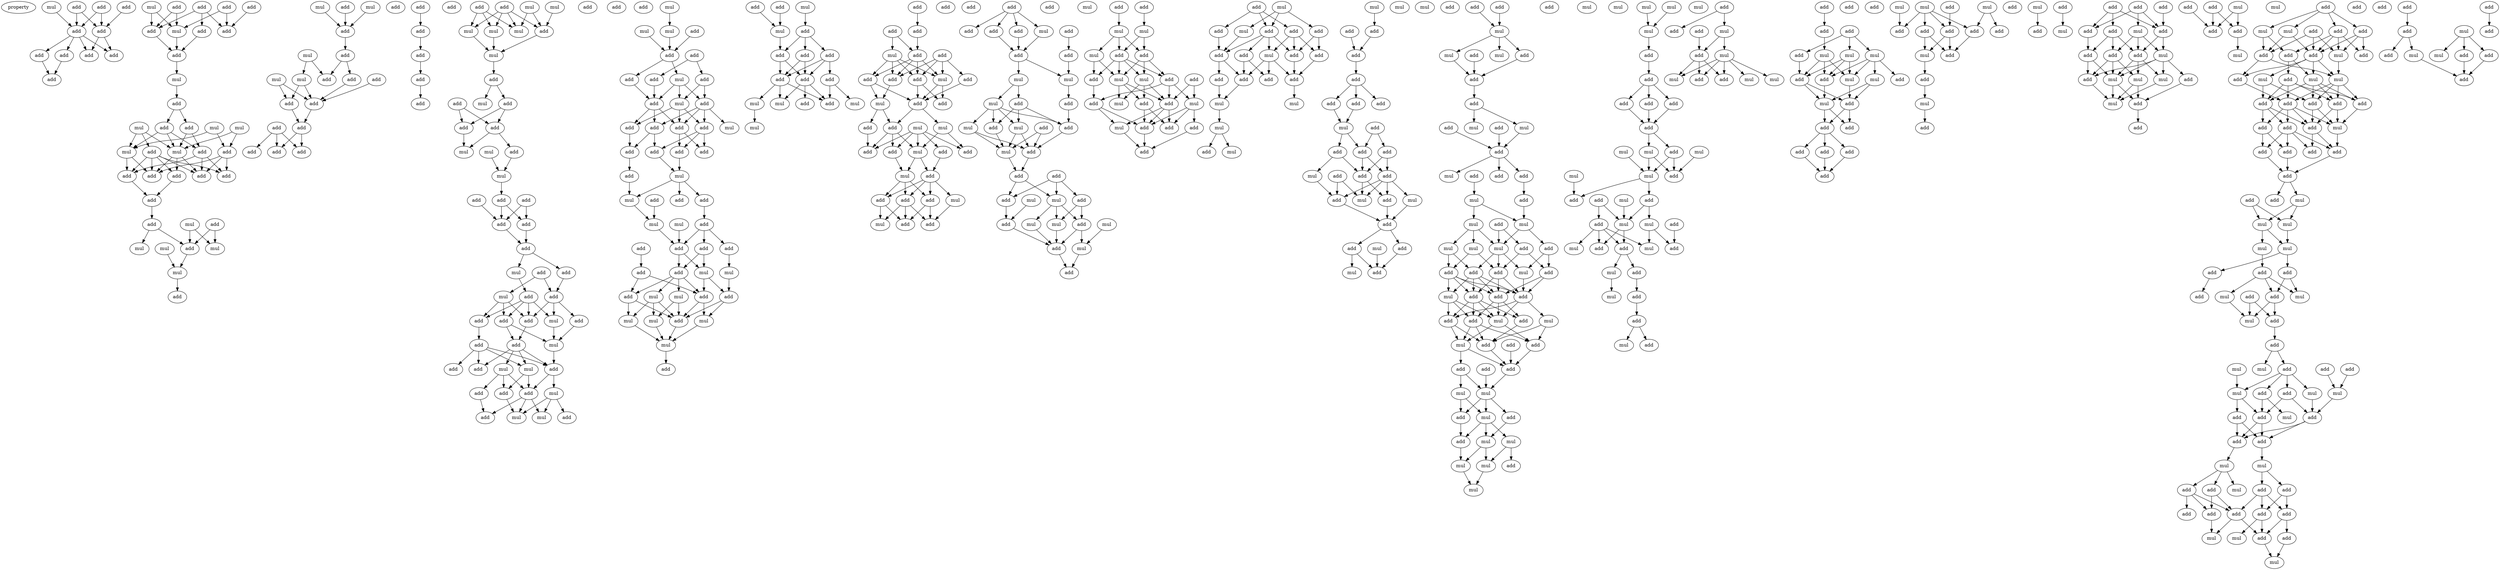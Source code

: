 digraph {
    node [fontcolor=black]
    property [mul=2,lf=1.9]
    0 [ label = add ];
    1 [ label = add ];
    2 [ label = add ];
    3 [ label = mul ];
    4 [ label = add ];
    5 [ label = add ];
    6 [ label = add ];
    7 [ label = add ];
    8 [ label = add ];
    9 [ label = add ];
    10 [ label = add ];
    11 [ label = add ];
    12 [ label = mul ];
    13 [ label = add ];
    14 [ label = add ];
    15 [ label = add ];
    16 [ label = add ];
    17 [ label = mul ];
    18 [ label = add ];
    19 [ label = add ];
    20 [ label = add ];
    21 [ label = mul ];
    22 [ label = add ];
    23 [ label = mul ];
    24 [ label = mul ];
    25 [ label = add ];
    26 [ label = mul ];
    27 [ label = add ];
    28 [ label = mul ];
    29 [ label = add ];
    30 [ label = mul ];
    31 [ label = add ];
    32 [ label = add ];
    33 [ label = add ];
    34 [ label = add ];
    35 [ label = add ];
    36 [ label = add ];
    37 [ label = add ];
    38 [ label = add ];
    39 [ label = mul ];
    40 [ label = add ];
    41 [ label = add ];
    42 [ label = mul ];
    43 [ label = mul ];
    44 [ label = add ];
    45 [ label = mul ];
    46 [ label = mul ];
    47 [ label = mul ];
    48 [ label = add ];
    49 [ label = add ];
    50 [ label = mul ];
    51 [ label = add ];
    52 [ label = mul ];
    53 [ label = add ];
    54 [ label = mul ];
    55 [ label = add ];
    56 [ label = add ];
    57 [ label = add ];
    58 [ label = mul ];
    59 [ label = add ];
    60 [ label = add ];
    61 [ label = add ];
    62 [ label = add ];
    63 [ label = add ];
    64 [ label = add ];
    65 [ label = add ];
    66 [ label = add ];
    67 [ label = add ];
    68 [ label = add ];
    69 [ label = add ];
    70 [ label = add ];
    71 [ label = add ];
    72 [ label = add ];
    73 [ label = mul ];
    74 [ label = mul ];
    75 [ label = add ];
    76 [ label = add ];
    77 [ label = mul ];
    78 [ label = add ];
    79 [ label = mul ];
    80 [ label = mul ];
    81 [ label = mul ];
    82 [ label = add ];
    83 [ label = add ];
    84 [ label = add ];
    85 [ label = add ];
    86 [ label = mul ];
    87 [ label = add ];
    88 [ label = add ];
    89 [ label = mul ];
    90 [ label = add ];
    91 [ label = mul ];
    92 [ label = add ];
    93 [ label = mul ];
    94 [ label = add ];
    95 [ label = add ];
    96 [ label = add ];
    97 [ label = add ];
    98 [ label = add ];
    99 [ label = add ];
    100 [ label = add ];
    101 [ label = add ];
    102 [ label = mul ];
    103 [ label = add ];
    104 [ label = mul ];
    105 [ label = add ];
    106 [ label = add ];
    107 [ label = add ];
    108 [ label = add ];
    109 [ label = add ];
    110 [ label = add ];
    111 [ label = mul ];
    112 [ label = mul ];
    113 [ label = add ];
    114 [ label = add ];
    115 [ label = add ];
    116 [ label = mul ];
    117 [ label = mul ];
    118 [ label = add ];
    119 [ label = add ];
    120 [ label = add ];
    121 [ label = mul ];
    122 [ label = add ];
    123 [ label = add ];
    124 [ label = mul ];
    125 [ label = mul ];
    126 [ label = mul ];
    127 [ label = add ];
    128 [ label = add ];
    129 [ label = mul ];
    130 [ label = mul ];
    131 [ label = add ];
    132 [ label = add ];
    133 [ label = add ];
    134 [ label = add ];
    135 [ label = mul ];
    136 [ label = add ];
    137 [ label = add ];
    138 [ label = add ];
    139 [ label = mul ];
    140 [ label = add ];
    141 [ label = add ];
    142 [ label = mul ];
    143 [ label = add ];
    144 [ label = add ];
    145 [ label = add ];
    146 [ label = add ];
    147 [ label = add ];
    148 [ label = add ];
    149 [ label = add ];
    150 [ label = add ];
    151 [ label = mul ];
    152 [ label = add ];
    153 [ label = add ];
    154 [ label = mul ];
    155 [ label = add ];
    156 [ label = mul ];
    157 [ label = mul ];
    158 [ label = add ];
    159 [ label = add ];
    160 [ label = add ];
    161 [ label = add ];
    162 [ label = add ];
    163 [ label = mul ];
    164 [ label = add ];
    165 [ label = add ];
    166 [ label = mul ];
    167 [ label = mul ];
    168 [ label = add ];
    169 [ label = add ];
    170 [ label = add ];
    171 [ label = mul ];
    172 [ label = mul ];
    173 [ label = add ];
    174 [ label = mul ];
    175 [ label = mul ];
    176 [ label = mul ];
    177 [ label = add ];
    178 [ label = add ];
    179 [ label = mul ];
    180 [ label = add ];
    181 [ label = mul ];
    182 [ label = add ];
    183 [ label = add ];
    184 [ label = add ];
    185 [ label = add ];
    186 [ label = add ];
    187 [ label = add ];
    188 [ label = add ];
    189 [ label = mul ];
    190 [ label = mul ];
    191 [ label = add ];
    192 [ label = add ];
    193 [ label = mul ];
    194 [ label = mul ];
    195 [ label = add ];
    196 [ label = add ];
    197 [ label = add ];
    198 [ label = add ];
    199 [ label = add ];
    200 [ label = mul ];
    201 [ label = add ];
    202 [ label = add ];
    203 [ label = add ];
    204 [ label = add ];
    205 [ label = add ];
    206 [ label = add ];
    207 [ label = mul ];
    208 [ label = add ];
    209 [ label = add ];
    210 [ label = mul ];
    211 [ label = add ];
    212 [ label = mul ];
    213 [ label = add ];
    214 [ label = mul ];
    215 [ label = mul ];
    216 [ label = add ];
    217 [ label = add ];
    218 [ label = add ];
    219 [ label = add ];
    220 [ label = mul ];
    221 [ label = add ];
    222 [ label = add ];
    223 [ label = add ];
    224 [ label = add ];
    225 [ label = mul ];
    226 [ label = add ];
    227 [ label = mul ];
    228 [ label = add ];
    229 [ label = add ];
    230 [ label = add ];
    231 [ label = add ];
    232 [ label = add ];
    233 [ label = add ];
    234 [ label = mul ];
    235 [ label = add ];
    236 [ label = add ];
    237 [ label = add ];
    238 [ label = mul ];
    239 [ label = mul ];
    240 [ label = add ];
    241 [ label = mul ];
    242 [ label = add ];
    243 [ label = add ];
    244 [ label = mul ];
    245 [ label = add ];
    246 [ label = mul ];
    247 [ label = add ];
    248 [ label = mul ];
    249 [ label = add ];
    250 [ label = add ];
    251 [ label = add ];
    252 [ label = add ];
    253 [ label = mul ];
    254 [ label = add ];
    255 [ label = mul ];
    256 [ label = add ];
    257 [ label = mul ];
    258 [ label = mul ];
    259 [ label = add ];
    260 [ label = mul ];
    261 [ label = add ];
    262 [ label = mul ];
    263 [ label = mul ];
    264 [ label = add ];
    265 [ label = add ];
    266 [ label = add ];
    267 [ label = mul ];
    268 [ label = mul ];
    269 [ label = add ];
    270 [ label = mul ];
    271 [ label = add ];
    272 [ label = mul ];
    273 [ label = add ];
    274 [ label = add ];
    275 [ label = add ];
    276 [ label = mul ];
    277 [ label = mul ];
    278 [ label = add ];
    279 [ label = add ];
    280 [ label = add ];
    281 [ label = mul ];
    282 [ label = add ];
    283 [ label = add ];
    284 [ label = mul ];
    285 [ label = add ];
    286 [ label = add ];
    287 [ label = mul ];
    288 [ label = add ];
    289 [ label = add ];
    290 [ label = add ];
    291 [ label = add ];
    292 [ label = mul ];
    293 [ label = add ];
    294 [ label = add ];
    295 [ label = mul ];
    296 [ label = add ];
    297 [ label = add ];
    298 [ label = add ];
    299 [ label = add ];
    300 [ label = add ];
    301 [ label = add ];
    302 [ label = add ];
    303 [ label = mul ];
    304 [ label = mul ];
    305 [ label = mul ];
    306 [ label = mul ];
    307 [ label = add ];
    308 [ label = mul ];
    309 [ label = add ];
    310 [ label = add ];
    311 [ label = add ];
    312 [ label = mul ];
    313 [ label = add ];
    314 [ label = add ];
    315 [ label = add ];
    316 [ label = mul ];
    317 [ label = add ];
    318 [ label = mul ];
    319 [ label = add ];
    320 [ label = add ];
    321 [ label = add ];
    322 [ label = add ];
    323 [ label = mul ];
    324 [ label = add ];
    325 [ label = add ];
    326 [ label = add ];
    327 [ label = mul ];
    328 [ label = add ];
    329 [ label = mul ];
    330 [ label = add ];
    331 [ label = add ];
    332 [ label = mul ];
    333 [ label = add ];
    334 [ label = add ];
    335 [ label = mul ];
    336 [ label = add ];
    337 [ label = add ];
    338 [ label = add ];
    339 [ label = add ];
    340 [ label = add ];
    341 [ label = mul ];
    342 [ label = mul ];
    343 [ label = add ];
    344 [ label = add ];
    345 [ label = mul ];
    346 [ label = add ];
    347 [ label = add ];
    348 [ label = mul ];
    349 [ label = add ];
    350 [ label = add ];
    351 [ label = mul ];
    352 [ label = add ];
    353 [ label = add ];
    354 [ label = add ];
    355 [ label = mul ];
    356 [ label = add ];
    357 [ label = add ];
    358 [ label = mul ];
    359 [ label = mul ];
    360 [ label = mul ];
    361 [ label = add ];
    362 [ label = mul ];
    363 [ label = add ];
    364 [ label = add ];
    365 [ label = mul ];
    366 [ label = mul ];
    367 [ label = add ];
    368 [ label = add ];
    369 [ label = mul ];
    370 [ label = add ];
    371 [ label = add ];
    372 [ label = mul ];
    373 [ label = add ];
    374 [ label = add ];
    375 [ label = add ];
    376 [ label = add ];
    377 [ label = mul ];
    378 [ label = add ];
    379 [ label = add ];
    380 [ label = mul ];
    381 [ label = add ];
    382 [ label = mul ];
    383 [ label = add ];
    384 [ label = add ];
    385 [ label = add ];
    386 [ label = add ];
    387 [ label = mul ];
    388 [ label = add ];
    389 [ label = mul ];
    390 [ label = mul ];
    391 [ label = mul ];
    392 [ label = add ];
    393 [ label = add ];
    394 [ label = mul ];
    395 [ label = add ];
    396 [ label = mul ];
    397 [ label = mul ];
    398 [ label = add ];
    399 [ label = mul ];
    400 [ label = mul ];
    401 [ label = mul ];
    402 [ label = mul ];
    403 [ label = mul ];
    404 [ label = mul ];
    405 [ label = mul ];
    406 [ label = add ];
    407 [ label = add ];
    408 [ label = add ];
    409 [ label = add ];
    410 [ label = add ];
    411 [ label = add ];
    412 [ label = mul ];
    413 [ label = mul ];
    414 [ label = mul ];
    415 [ label = add ];
    416 [ label = mul ];
    417 [ label = mul ];
    418 [ label = add ];
    419 [ label = add ];
    420 [ label = mul ];
    421 [ label = add ];
    422 [ label = add ];
    423 [ label = add ];
    424 [ label = add ];
    425 [ label = mul ];
    426 [ label = mul ];
    427 [ label = mul ];
    428 [ label = add ];
    429 [ label = add ];
    430 [ label = mul ];
    431 [ label = add ];
    432 [ label = mul ];
    433 [ label = add ];
    434 [ label = add ];
    435 [ label = mul ];
    436 [ label = add ];
    437 [ label = mul ];
    438 [ label = add ];
    439 [ label = add ];
    440 [ label = mul ];
    441 [ label = add ];
    442 [ label = add ];
    443 [ label = mul ];
    444 [ label = add ];
    445 [ label = mul ];
    446 [ label = add ];
    447 [ label = mul ];
    448 [ label = add ];
    449 [ label = mul ];
    450 [ label = add ];
    451 [ label = add ];
    452 [ label = add ];
    453 [ label = mul ];
    454 [ label = mul ];
    455 [ label = mul ];
    456 [ label = add ];
    457 [ label = add ];
    458 [ label = mul ];
    459 [ label = add ];
    460 [ label = mul ];
    461 [ label = add ];
    462 [ label = add ];
    463 [ label = mul ];
    464 [ label = add ];
    465 [ label = add ];
    466 [ label = add ];
    467 [ label = add ];
    468 [ label = add ];
    469 [ label = add ];
    470 [ label = add ];
    471 [ label = add ];
    472 [ label = mul ];
    473 [ label = add ];
    474 [ label = mul ];
    475 [ label = mul ];
    476 [ label = add ];
    477 [ label = add ];
    478 [ label = add ];
    479 [ label = add ];
    480 [ label = add ];
    481 [ label = mul ];
    482 [ label = add ];
    483 [ label = add ];
    484 [ label = add ];
    485 [ label = mul ];
    486 [ label = add ];
    487 [ label = mul ];
    488 [ label = add ];
    489 [ label = mul ];
    490 [ label = add ];
    491 [ label = add ];
    492 [ label = add ];
    493 [ label = add ];
    494 [ label = mul ];
    495 [ label = add ];
    496 [ label = add ];
    497 [ label = add ];
    498 [ label = add ];
    499 [ label = add ];
    500 [ label = mul ];
    501 [ label = add ];
    502 [ label = add ];
    503 [ label = mul ];
    504 [ label = add ];
    505 [ label = mul ];
    506 [ label = mul ];
    507 [ label = mul ];
    508 [ label = add ];
    509 [ label = mul ];
    510 [ label = add ];
    511 [ label = add ];
    512 [ label = add ];
    513 [ label = add ];
    514 [ label = mul ];
    515 [ label = add ];
    516 [ label = mul ];
    517 [ label = add ];
    518 [ label = add ];
    519 [ label = add ];
    520 [ label = add ];
    521 [ label = mul ];
    522 [ label = mul ];
    523 [ label = mul ];
    524 [ label = add ];
    525 [ label = add ];
    526 [ label = add ];
    527 [ label = add ];
    528 [ label = mul ];
    529 [ label = add ];
    530 [ label = mul ];
    531 [ label = add ];
    532 [ label = mul ];
    533 [ label = add ];
    534 [ label = add ];
    535 [ label = add ];
    536 [ label = add ];
    537 [ label = add ];
    538 [ label = add ];
    539 [ label = add ];
    540 [ label = mul ];
    541 [ label = add ];
    542 [ label = add ];
    543 [ label = add ];
    544 [ label = add ];
    545 [ label = add ];
    546 [ label = add ];
    547 [ label = add ];
    548 [ label = add ];
    549 [ label = mul ];
    550 [ label = add ];
    551 [ label = mul ];
    552 [ label = mul ];
    553 [ label = mul ];
    554 [ label = mul ];
    555 [ label = add ];
    556 [ label = add ];
    557 [ label = add ];
    558 [ label = add ];
    559 [ label = mul ];
    560 [ label = add ];
    561 [ label = add ];
    562 [ label = mul ];
    563 [ label = mul ];
    564 [ label = add ];
    565 [ label = add ];
    566 [ label = add ];
    567 [ label = add ];
    568 [ label = add ];
    569 [ label = mul ];
    570 [ label = add ];
    571 [ label = mul ];
    572 [ label = mul ];
    573 [ label = add ];
    574 [ label = mul ];
    575 [ label = mul ];
    576 [ label = add ];
    577 [ label = mul ];
    578 [ label = add ];
    579 [ label = add ];
    580 [ label = add ];
    581 [ label = add ];
    582 [ label = add ];
    583 [ label = mul ];
    584 [ label = mul ];
    585 [ label = add ];
    586 [ label = add ];
    587 [ label = add ];
    588 [ label = add ];
    589 [ label = mul ];
    590 [ label = add ];
    591 [ label = add ];
    592 [ label = add ];
    593 [ label = add ];
    594 [ label = add ];
    595 [ label = mul ];
    596 [ label = mul ];
    597 [ label = add ];
    598 [ label = add ];
    599 [ label = mul ];
    600 [ label = add ];
    601 [ label = mul ];
    602 [ label = add ];
    603 [ label = mul ];
    604 [ label = add ];
    605 [ label = add ];
    606 [ label = add ];
    607 [ label = mul ];
    608 [ label = add ];
    609 [ label = add ];
    610 [ label = add ];
    0 -> 4 [ name = 0 ];
    0 -> 5 [ name = 1 ];
    1 -> 4 [ name = 2 ];
    1 -> 5 [ name = 3 ];
    2 -> 5 [ name = 4 ];
    3 -> 4 [ name = 5 ];
    4 -> 6 [ name = 6 ];
    4 -> 7 [ name = 7 ];
    4 -> 8 [ name = 8 ];
    4 -> 9 [ name = 9 ];
    5 -> 7 [ name = 10 ];
    5 -> 8 [ name = 11 ];
    6 -> 10 [ name = 12 ];
    9 -> 10 [ name = 13 ];
    11 -> 17 [ name = 14 ];
    11 -> 18 [ name = 15 ];
    12 -> 17 [ name = 16 ];
    12 -> 18 [ name = 17 ];
    13 -> 17 [ name = 18 ];
    13 -> 19 [ name = 19 ];
    14 -> 19 [ name = 20 ];
    15 -> 16 [ name = 21 ];
    15 -> 18 [ name = 22 ];
    15 -> 19 [ name = 23 ];
    16 -> 20 [ name = 24 ];
    17 -> 20 [ name = 25 ];
    18 -> 20 [ name = 26 ];
    20 -> 21 [ name = 27 ];
    21 -> 22 [ name = 28 ];
    22 -> 25 [ name = 29 ];
    22 -> 27 [ name = 30 ];
    23 -> 29 [ name = 31 ];
    23 -> 30 [ name = 32 ];
    24 -> 28 [ name = 33 ];
    24 -> 30 [ name = 34 ];
    24 -> 31 [ name = 35 ];
    25 -> 30 [ name = 36 ];
    25 -> 32 [ name = 37 ];
    26 -> 28 [ name = 38 ];
    26 -> 29 [ name = 39 ];
    27 -> 28 [ name = 40 ];
    27 -> 30 [ name = 41 ];
    27 -> 32 [ name = 42 ];
    28 -> 34 [ name = 43 ];
    28 -> 36 [ name = 44 ];
    29 -> 33 [ name = 45 ];
    29 -> 34 [ name = 46 ];
    29 -> 37 [ name = 47 ];
    30 -> 34 [ name = 48 ];
    30 -> 35 [ name = 49 ];
    30 -> 37 [ name = 50 ];
    31 -> 33 [ name = 51 ];
    31 -> 34 [ name = 52 ];
    31 -> 35 [ name = 53 ];
    31 -> 36 [ name = 54 ];
    31 -> 37 [ name = 55 ];
    32 -> 33 [ name = 56 ];
    32 -> 36 [ name = 57 ];
    32 -> 37 [ name = 58 ];
    35 -> 38 [ name = 59 ];
    36 -> 38 [ name = 60 ];
    38 -> 40 [ name = 61 ];
    39 -> 44 [ name = 62 ];
    39 -> 45 [ name = 63 ];
    40 -> 43 [ name = 64 ];
    40 -> 44 [ name = 65 ];
    41 -> 44 [ name = 66 ];
    41 -> 45 [ name = 67 ];
    42 -> 46 [ name = 68 ];
    44 -> 46 [ name = 69 ];
    46 -> 49 [ name = 70 ];
    47 -> 51 [ name = 71 ];
    48 -> 51 [ name = 72 ];
    50 -> 51 [ name = 73 ];
    51 -> 53 [ name = 74 ];
    52 -> 54 [ name = 75 ];
    52 -> 56 [ name = 76 ];
    53 -> 55 [ name = 77 ];
    53 -> 56 [ name = 78 ];
    54 -> 59 [ name = 79 ];
    54 -> 60 [ name = 80 ];
    55 -> 60 [ name = 81 ];
    57 -> 60 [ name = 82 ];
    58 -> 59 [ name = 83 ];
    58 -> 60 [ name = 84 ];
    59 -> 62 [ name = 85 ];
    60 -> 62 [ name = 86 ];
    61 -> 64 [ name = 87 ];
    61 -> 65 [ name = 88 ];
    61 -> 66 [ name = 89 ];
    62 -> 65 [ name = 90 ];
    62 -> 66 [ name = 91 ];
    67 -> 68 [ name = 92 ];
    68 -> 69 [ name = 93 ];
    69 -> 71 [ name = 94 ];
    71 -> 72 [ name = 95 ];
    73 -> 78 [ name = 96 ];
    74 -> 77 [ name = 97 ];
    74 -> 78 [ name = 98 ];
    75 -> 77 [ name = 99 ];
    75 -> 78 [ name = 100 ];
    75 -> 79 [ name = 101 ];
    75 -> 80 [ name = 102 ];
    76 -> 77 [ name = 103 ];
    76 -> 79 [ name = 104 ];
    76 -> 80 [ name = 105 ];
    78 -> 81 [ name = 106 ];
    79 -> 81 [ name = 107 ];
    80 -> 81 [ name = 108 ];
    81 -> 82 [ name = 109 ];
    82 -> 84 [ name = 110 ];
    82 -> 86 [ name = 111 ];
    83 -> 87 [ name = 112 ];
    83 -> 88 [ name = 113 ];
    84 -> 87 [ name = 114 ];
    84 -> 88 [ name = 115 ];
    87 -> 89 [ name = 116 ];
    87 -> 90 [ name = 117 ];
    88 -> 89 [ name = 118 ];
    90 -> 93 [ name = 119 ];
    91 -> 93 [ name = 120 ];
    93 -> 95 [ name = 121 ];
    94 -> 98 [ name = 122 ];
    95 -> 98 [ name = 123 ];
    95 -> 99 [ name = 124 ];
    96 -> 98 [ name = 125 ];
    96 -> 99 [ name = 126 ];
    98 -> 100 [ name = 127 ];
    99 -> 100 [ name = 128 ];
    100 -> 101 [ name = 129 ];
    100 -> 102 [ name = 130 ];
    101 -> 105 [ name = 131 ];
    102 -> 106 [ name = 132 ];
    103 -> 104 [ name = 133 ];
    103 -> 105 [ name = 134 ];
    104 -> 107 [ name = 135 ];
    104 -> 108 [ name = 136 ];
    104 -> 109 [ name = 137 ];
    105 -> 109 [ name = 138 ];
    105 -> 110 [ name = 139 ];
    105 -> 111 [ name = 140 ];
    106 -> 107 [ name = 141 ];
    106 -> 108 [ name = 142 ];
    106 -> 109 [ name = 143 ];
    106 -> 111 [ name = 144 ];
    107 -> 114 [ name = 145 ];
    108 -> 112 [ name = 146 ];
    108 -> 113 [ name = 147 ];
    109 -> 113 [ name = 148 ];
    110 -> 112 [ name = 149 ];
    111 -> 112 [ name = 150 ];
    112 -> 119 [ name = 151 ];
    113 -> 116 [ name = 152 ];
    113 -> 117 [ name = 153 ];
    113 -> 118 [ name = 154 ];
    113 -> 119 [ name = 155 ];
    114 -> 115 [ name = 156 ];
    114 -> 116 [ name = 157 ];
    114 -> 118 [ name = 158 ];
    114 -> 119 [ name = 159 ];
    116 -> 122 [ name = 160 ];
    116 -> 123 [ name = 161 ];
    117 -> 120 [ name = 162 ];
    117 -> 122 [ name = 163 ];
    117 -> 123 [ name = 164 ];
    119 -> 121 [ name = 165 ];
    119 -> 123 [ name = 166 ];
    120 -> 128 [ name = 167 ];
    121 -> 125 [ name = 168 ];
    121 -> 126 [ name = 169 ];
    121 -> 127 [ name = 170 ];
    122 -> 126 [ name = 171 ];
    123 -> 125 [ name = 172 ];
    123 -> 126 [ name = 173 ];
    123 -> 128 [ name = 174 ];
    124 -> 130 [ name = 175 ];
    129 -> 132 [ name = 176 ];
    130 -> 132 [ name = 177 ];
    131 -> 132 [ name = 178 ];
    132 -> 135 [ name = 179 ];
    132 -> 136 [ name = 180 ];
    133 -> 134 [ name = 181 ];
    133 -> 137 [ name = 182 ];
    134 -> 138 [ name = 183 ];
    135 -> 138 [ name = 184 ];
    135 -> 139 [ name = 185 ];
    135 -> 140 [ name = 186 ];
    136 -> 138 [ name = 187 ];
    137 -> 139 [ name = 188 ];
    137 -> 140 [ name = 189 ];
    138 -> 141 [ name = 190 ];
    138 -> 144 [ name = 191 ];
    138 -> 145 [ name = 192 ];
    139 -> 141 [ name = 193 ];
    139 -> 143 [ name = 194 ];
    139 -> 144 [ name = 195 ];
    140 -> 141 [ name = 196 ];
    140 -> 142 [ name = 197 ];
    140 -> 143 [ name = 198 ];
    140 -> 145 [ name = 199 ];
    141 -> 146 [ name = 200 ];
    141 -> 148 [ name = 201 ];
    143 -> 146 [ name = 202 ];
    143 -> 147 [ name = 203 ];
    143 -> 148 [ name = 204 ];
    144 -> 149 [ name = 205 ];
    145 -> 147 [ name = 206 ];
    145 -> 149 [ name = 207 ];
    147 -> 151 [ name = 208 ];
    148 -> 151 [ name = 209 ];
    149 -> 150 [ name = 210 ];
    150 -> 154 [ name = 211 ];
    151 -> 153 [ name = 212 ];
    151 -> 154 [ name = 213 ];
    151 -> 155 [ name = 214 ];
    152 -> 156 [ name = 215 ];
    154 -> 156 [ name = 216 ];
    155 -> 158 [ name = 217 ];
    156 -> 161 [ name = 218 ];
    157 -> 161 [ name = 219 ];
    158 -> 160 [ name = 220 ];
    158 -> 161 [ name = 221 ];
    158 -> 162 [ name = 222 ];
    159 -> 164 [ name = 223 ];
    160 -> 166 [ name = 224 ];
    161 -> 163 [ name = 225 ];
    161 -> 165 [ name = 226 ];
    162 -> 163 [ name = 227 ];
    162 -> 165 [ name = 228 ];
    163 -> 168 [ name = 229 ];
    163 -> 170 [ name = 230 ];
    164 -> 169 [ name = 231 ];
    164 -> 170 [ name = 232 ];
    165 -> 167 [ name = 233 ];
    165 -> 169 [ name = 234 ];
    165 -> 170 [ name = 235 ];
    165 -> 171 [ name = 236 ];
    166 -> 168 [ name = 237 ];
    167 -> 172 [ name = 238 ];
    167 -> 173 [ name = 239 ];
    168 -> 173 [ name = 240 ];
    168 -> 175 [ name = 241 ];
    169 -> 173 [ name = 242 ];
    169 -> 174 [ name = 243 ];
    170 -> 173 [ name = 244 ];
    170 -> 175 [ name = 245 ];
    171 -> 172 [ name = 246 ];
    171 -> 173 [ name = 247 ];
    171 -> 174 [ name = 248 ];
    172 -> 176 [ name = 249 ];
    173 -> 176 [ name = 250 ];
    174 -> 176 [ name = 251 ];
    175 -> 176 [ name = 252 ];
    176 -> 177 [ name = 253 ];
    178 -> 181 [ name = 254 ];
    179 -> 182 [ name = 255 ];
    180 -> 181 [ name = 256 ];
    181 -> 183 [ name = 257 ];
    182 -> 183 [ name = 258 ];
    182 -> 184 [ name = 259 ];
    182 -> 185 [ name = 260 ];
    183 -> 186 [ name = 261 ];
    183 -> 187 [ name = 262 ];
    184 -> 186 [ name = 263 ];
    184 -> 187 [ name = 264 ];
    184 -> 188 [ name = 265 ];
    185 -> 186 [ name = 266 ];
    185 -> 187 [ name = 267 ];
    186 -> 190 [ name = 268 ];
    186 -> 191 [ name = 269 ];
    186 -> 193 [ name = 270 ];
    187 -> 191 [ name = 271 ];
    187 -> 192 [ name = 272 ];
    187 -> 193 [ name = 273 ];
    188 -> 189 [ name = 274 ];
    188 -> 191 [ name = 275 ];
    190 -> 194 [ name = 276 ];
    195 -> 199 [ name = 277 ];
    196 -> 200 [ name = 278 ];
    196 -> 202 [ name = 279 ];
    199 -> 202 [ name = 280 ];
    200 -> 204 [ name = 281 ];
    200 -> 205 [ name = 282 ];
    200 -> 206 [ name = 283 ];
    200 -> 207 [ name = 284 ];
    201 -> 203 [ name = 285 ];
    201 -> 205 [ name = 286 ];
    201 -> 206 [ name = 287 ];
    201 -> 207 [ name = 288 ];
    202 -> 204 [ name = 289 ];
    202 -> 205 [ name = 290 ];
    202 -> 206 [ name = 291 ];
    202 -> 207 [ name = 292 ];
    203 -> 208 [ name = 293 ];
    204 -> 208 [ name = 294 ];
    204 -> 210 [ name = 295 ];
    205 -> 210 [ name = 296 ];
    206 -> 208 [ name = 297 ];
    206 -> 209 [ name = 298 ];
    207 -> 208 [ name = 299 ];
    207 -> 209 [ name = 300 ];
    208 -> 213 [ name = 301 ];
    208 -> 214 [ name = 302 ];
    210 -> 211 [ name = 303 ];
    210 -> 213 [ name = 304 ];
    211 -> 217 [ name = 305 ];
    212 -> 215 [ name = 306 ];
    212 -> 216 [ name = 307 ];
    212 -> 217 [ name = 308 ];
    212 -> 218 [ name = 309 ];
    212 -> 219 [ name = 310 ];
    213 -> 215 [ name = 311 ];
    213 -> 217 [ name = 312 ];
    213 -> 219 [ name = 313 ];
    214 -> 215 [ name = 314 ];
    214 -> 216 [ name = 315 ];
    215 -> 220 [ name = 316 ];
    215 -> 221 [ name = 317 ];
    218 -> 221 [ name = 318 ];
    219 -> 220 [ name = 319 ];
    220 -> 222 [ name = 320 ];
    220 -> 223 [ name = 321 ];
    220 -> 224 [ name = 322 ];
    221 -> 222 [ name = 323 ];
    221 -> 223 [ name = 324 ];
    221 -> 224 [ name = 325 ];
    221 -> 225 [ name = 326 ];
    222 -> 226 [ name = 327 ];
    222 -> 228 [ name = 328 ];
    223 -> 226 [ name = 329 ];
    223 -> 227 [ name = 330 ];
    223 -> 228 [ name = 331 ];
    224 -> 226 [ name = 332 ];
    224 -> 227 [ name = 333 ];
    225 -> 228 [ name = 334 ];
    229 -> 232 [ name = 335 ];
    229 -> 233 [ name = 336 ];
    229 -> 234 [ name = 337 ];
    229 -> 235 [ name = 338 ];
    231 -> 237 [ name = 339 ];
    232 -> 236 [ name = 340 ];
    233 -> 236 [ name = 341 ];
    234 -> 236 [ name = 342 ];
    236 -> 238 [ name = 343 ];
    236 -> 239 [ name = 344 ];
    237 -> 239 [ name = 345 ];
    238 -> 240 [ name = 346 ];
    238 -> 241 [ name = 347 ];
    239 -> 242 [ name = 348 ];
    240 -> 243 [ name = 349 ];
    240 -> 244 [ name = 350 ];
    240 -> 247 [ name = 351 ];
    241 -> 243 [ name = 352 ];
    241 -> 244 [ name = 353 ];
    241 -> 246 [ name = 354 ];
    241 -> 247 [ name = 355 ];
    242 -> 247 [ name = 356 ];
    243 -> 248 [ name = 357 ];
    244 -> 248 [ name = 358 ];
    244 -> 249 [ name = 359 ];
    245 -> 248 [ name = 360 ];
    245 -> 249 [ name = 361 ];
    246 -> 248 [ name = 362 ];
    246 -> 249 [ name = 363 ];
    247 -> 249 [ name = 364 ];
    248 -> 250 [ name = 365 ];
    249 -> 250 [ name = 366 ];
    250 -> 252 [ name = 367 ];
    250 -> 255 [ name = 368 ];
    251 -> 252 [ name = 369 ];
    251 -> 254 [ name = 370 ];
    251 -> 255 [ name = 371 ];
    252 -> 259 [ name = 372 ];
    253 -> 259 [ name = 373 ];
    254 -> 256 [ name = 374 ];
    254 -> 260 [ name = 375 ];
    255 -> 256 [ name = 376 ];
    255 -> 258 [ name = 377 ];
    255 -> 260 [ name = 378 ];
    256 -> 261 [ name = 379 ];
    256 -> 262 [ name = 380 ];
    257 -> 262 [ name = 381 ];
    258 -> 261 [ name = 382 ];
    259 -> 261 [ name = 383 ];
    260 -> 261 [ name = 384 ];
    261 -> 264 [ name = 385 ];
    262 -> 264 [ name = 386 ];
    265 -> 268 [ name = 387 ];
    266 -> 267 [ name = 388 ];
    267 -> 269 [ name = 389 ];
    267 -> 271 [ name = 390 ];
    268 -> 269 [ name = 391 ];
    268 -> 270 [ name = 392 ];
    268 -> 271 [ name = 393 ];
    269 -> 272 [ name = 394 ];
    269 -> 273 [ name = 395 ];
    269 -> 274 [ name = 396 ];
    269 -> 276 [ name = 397 ];
    270 -> 272 [ name = 398 ];
    270 -> 274 [ name = 399 ];
    271 -> 272 [ name = 400 ];
    271 -> 273 [ name = 401 ];
    271 -> 276 [ name = 402 ];
    272 -> 278 [ name = 403 ];
    272 -> 279 [ name = 404 ];
    272 -> 281 [ name = 405 ];
    273 -> 277 [ name = 406 ];
    273 -> 279 [ name = 407 ];
    273 -> 280 [ name = 408 ];
    274 -> 280 [ name = 409 ];
    275 -> 277 [ name = 410 ];
    275 -> 279 [ name = 411 ];
    276 -> 278 [ name = 412 ];
    276 -> 279 [ name = 413 ];
    276 -> 281 [ name = 414 ];
    277 -> 282 [ name = 415 ];
    277 -> 283 [ name = 416 ];
    277 -> 285 [ name = 417 ];
    278 -> 283 [ name = 418 ];
    278 -> 285 [ name = 419 ];
    279 -> 283 [ name = 420 ];
    279 -> 284 [ name = 421 ];
    279 -> 285 [ name = 422 ];
    280 -> 283 [ name = 423 ];
    280 -> 284 [ name = 424 ];
    282 -> 286 [ name = 425 ];
    283 -> 286 [ name = 426 ];
    284 -> 286 [ name = 427 ];
    287 -> 289 [ name = 428 ];
    287 -> 291 [ name = 429 ];
    287 -> 292 [ name = 430 ];
    288 -> 290 [ name = 431 ];
    288 -> 291 [ name = 432 ];
    288 -> 293 [ name = 433 ];
    289 -> 296 [ name = 434 ];
    289 -> 298 [ name = 435 ];
    290 -> 295 [ name = 436 ];
    290 -> 296 [ name = 437 ];
    290 -> 298 [ name = 438 ];
    291 -> 294 [ name = 439 ];
    291 -> 295 [ name = 440 ];
    291 -> 297 [ name = 441 ];
    291 -> 298 [ name = 442 ];
    292 -> 297 [ name = 443 ];
    293 -> 297 [ name = 444 ];
    294 -> 300 [ name = 445 ];
    294 -> 301 [ name = 446 ];
    295 -> 300 [ name = 447 ];
    295 -> 301 [ name = 448 ];
    295 -> 302 [ name = 449 ];
    296 -> 302 [ name = 450 ];
    297 -> 299 [ name = 451 ];
    297 -> 300 [ name = 452 ];
    298 -> 302 [ name = 453 ];
    299 -> 303 [ name = 454 ];
    300 -> 303 [ name = 455 ];
    302 -> 304 [ name = 456 ];
    303 -> 305 [ name = 457 ];
    305 -> 307 [ name = 458 ];
    305 -> 308 [ name = 459 ];
    306 -> 310 [ name = 460 ];
    309 -> 311 [ name = 461 ];
    310 -> 311 [ name = 462 ];
    311 -> 313 [ name = 463 ];
    313 -> 314 [ name = 464 ];
    313 -> 315 [ name = 465 ];
    313 -> 317 [ name = 466 ];
    314 -> 318 [ name = 467 ];
    315 -> 318 [ name = 468 ];
    318 -> 321 [ name = 469 ];
    318 -> 322 [ name = 470 ];
    319 -> 320 [ name = 471 ];
    319 -> 322 [ name = 472 ];
    320 -> 324 [ name = 473 ];
    320 -> 326 [ name = 474 ];
    321 -> 323 [ name = 475 ];
    321 -> 326 [ name = 476 ];
    322 -> 324 [ name = 477 ];
    322 -> 326 [ name = 478 ];
    323 -> 330 [ name = 479 ];
    324 -> 327 [ name = 480 ];
    324 -> 328 [ name = 481 ];
    324 -> 329 [ name = 482 ];
    324 -> 330 [ name = 483 ];
    325 -> 327 [ name = 484 ];
    325 -> 330 [ name = 485 ];
    326 -> 327 [ name = 486 ];
    326 -> 328 [ name = 487 ];
    328 -> 331 [ name = 488 ];
    329 -> 331 [ name = 489 ];
    330 -> 331 [ name = 490 ];
    331 -> 333 [ name = 491 ];
    331 -> 334 [ name = 492 ];
    332 -> 336 [ name = 493 ];
    333 -> 336 [ name = 494 ];
    334 -> 335 [ name = 495 ];
    334 -> 336 [ name = 496 ];
    338 -> 341 [ name = 497 ];
    339 -> 341 [ name = 498 ];
    341 -> 342 [ name = 499 ];
    341 -> 344 [ name = 500 ];
    341 -> 345 [ name = 501 ];
    343 -> 346 [ name = 502 ];
    344 -> 346 [ name = 503 ];
    345 -> 346 [ name = 504 ];
    346 -> 347 [ name = 505 ];
    347 -> 348 [ name = 506 ];
    347 -> 351 [ name = 507 ];
    348 -> 352 [ name = 508 ];
    349 -> 352 [ name = 509 ];
    350 -> 352 [ name = 510 ];
    352 -> 353 [ name = 511 ];
    352 -> 355 [ name = 512 ];
    352 -> 356 [ name = 513 ];
    354 -> 358 [ name = 514 ];
    356 -> 357 [ name = 515 ];
    357 -> 359 [ name = 516 ];
    358 -> 359 [ name = 517 ];
    358 -> 360 [ name = 518 ];
    359 -> 363 [ name = 519 ];
    359 -> 366 [ name = 520 ];
    360 -> 362 [ name = 521 ];
    360 -> 365 [ name = 522 ];
    360 -> 366 [ name = 523 ];
    361 -> 364 [ name = 524 ];
    361 -> 366 [ name = 525 ];
    362 -> 368 [ name = 526 ];
    362 -> 370 [ name = 527 ];
    363 -> 369 [ name = 528 ];
    363 -> 371 [ name = 529 ];
    364 -> 367 [ name = 530 ];
    364 -> 371 [ name = 531 ];
    365 -> 367 [ name = 532 ];
    365 -> 370 [ name = 533 ];
    366 -> 367 [ name = 534 ];
    366 -> 368 [ name = 535 ];
    366 -> 369 [ name = 536 ];
    367 -> 373 [ name = 537 ];
    367 -> 374 [ name = 538 ];
    367 -> 375 [ name = 539 ];
    368 -> 372 [ name = 540 ];
    368 -> 373 [ name = 541 ];
    368 -> 374 [ name = 542 ];
    368 -> 375 [ name = 543 ];
    369 -> 374 [ name = 544 ];
    370 -> 372 [ name = 545 ];
    370 -> 373 [ name = 546 ];
    370 -> 374 [ name = 547 ];
    370 -> 375 [ name = 548 ];
    371 -> 373 [ name = 549 ];
    371 -> 374 [ name = 550 ];
    372 -> 378 [ name = 551 ];
    372 -> 379 [ name = 552 ];
    372 -> 380 [ name = 553 ];
    373 -> 376 [ name = 554 ];
    373 -> 378 [ name = 555 ];
    373 -> 380 [ name = 556 ];
    374 -> 377 [ name = 557 ];
    374 -> 379 [ name = 558 ];
    374 -> 380 [ name = 559 ];
    375 -> 376 [ name = 560 ];
    375 -> 378 [ name = 561 ];
    375 -> 379 [ name = 562 ];
    375 -> 380 [ name = 563 ];
    376 -> 384 [ name = 564 ];
    377 -> 383 [ name = 565 ];
    377 -> 384 [ name = 566 ];
    378 -> 382 [ name = 567 ];
    378 -> 383 [ name = 568 ];
    378 -> 384 [ name = 569 ];
    379 -> 382 [ name = 570 ];
    379 -> 384 [ name = 571 ];
    380 -> 382 [ name = 572 ];
    380 -> 383 [ name = 573 ];
    381 -> 385 [ name = 574 ];
    382 -> 385 [ name = 575 ];
    382 -> 388 [ name = 576 ];
    383 -> 385 [ name = 577 ];
    384 -> 385 [ name = 578 ];
    385 -> 390 [ name = 579 ];
    386 -> 390 [ name = 580 ];
    388 -> 389 [ name = 581 ];
    388 -> 390 [ name = 582 ];
    389 -> 393 [ name = 583 ];
    389 -> 394 [ name = 584 ];
    390 -> 392 [ name = 585 ];
    390 -> 393 [ name = 586 ];
    390 -> 394 [ name = 587 ];
    392 -> 397 [ name = 588 ];
    393 -> 395 [ name = 589 ];
    394 -> 395 [ name = 590 ];
    394 -> 396 [ name = 591 ];
    394 -> 397 [ name = 592 ];
    395 -> 400 [ name = 593 ];
    396 -> 398 [ name = 594 ];
    396 -> 399 [ name = 595 ];
    397 -> 399 [ name = 596 ];
    397 -> 400 [ name = 597 ];
    399 -> 401 [ name = 598 ];
    400 -> 401 [ name = 599 ];
    402 -> 405 [ name = 600 ];
    403 -> 405 [ name = 601 ];
    405 -> 406 [ name = 602 ];
    406 -> 407 [ name = 603 ];
    407 -> 408 [ name = 604 ];
    407 -> 409 [ name = 605 ];
    407 -> 410 [ name = 606 ];
    408 -> 411 [ name = 607 ];
    409 -> 411 [ name = 608 ];
    410 -> 411 [ name = 609 ];
    411 -> 413 [ name = 610 ];
    411 -> 415 [ name = 611 ];
    412 -> 417 [ name = 612 ];
    413 -> 417 [ name = 613 ];
    413 -> 418 [ name = 614 ];
    414 -> 418 [ name = 615 ];
    415 -> 417 [ name = 616 ];
    415 -> 418 [ name = 617 ];
    416 -> 419 [ name = 618 ];
    417 -> 419 [ name = 619 ];
    417 -> 422 [ name = 620 ];
    420 -> 425 [ name = 621 ];
    421 -> 424 [ name = 622 ];
    421 -> 425 [ name = 623 ];
    422 -> 425 [ name = 624 ];
    422 -> 426 [ name = 625 ];
    423 -> 429 [ name = 626 ];
    424 -> 427 [ name = 627 ];
    424 -> 428 [ name = 628 ];
    424 -> 430 [ name = 629 ];
    424 -> 431 [ name = 630 ];
    425 -> 428 [ name = 631 ];
    425 -> 431 [ name = 632 ];
    426 -> 429 [ name = 633 ];
    426 -> 430 [ name = 634 ];
    428 -> 432 [ name = 635 ];
    428 -> 433 [ name = 636 ];
    432 -> 435 [ name = 637 ];
    433 -> 434 [ name = 638 ];
    434 -> 436 [ name = 639 ];
    436 -> 437 [ name = 640 ];
    436 -> 438 [ name = 641 ];
    439 -> 440 [ name = 642 ];
    439 -> 442 [ name = 643 ];
    440 -> 443 [ name = 644 ];
    440 -> 444 [ name = 645 ];
    441 -> 444 [ name = 646 ];
    443 -> 445 [ name = 647 ];
    443 -> 446 [ name = 648 ];
    443 -> 447 [ name = 649 ];
    443 -> 448 [ name = 650 ];
    443 -> 449 [ name = 651 ];
    444 -> 446 [ name = 652 ];
    444 -> 448 [ name = 653 ];
    444 -> 449 [ name = 654 ];
    450 -> 451 [ name = 655 ];
    451 -> 453 [ name = 656 ];
    452 -> 454 [ name = 657 ];
    452 -> 455 [ name = 658 ];
    452 -> 456 [ name = 659 ];
    453 -> 458 [ name = 660 ];
    453 -> 459 [ name = 661 ];
    453 -> 461 [ name = 662 ];
    454 -> 458 [ name = 663 ];
    454 -> 459 [ name = 664 ];
    454 -> 461 [ name = 665 ];
    455 -> 457 [ name = 666 ];
    455 -> 458 [ name = 667 ];
    455 -> 460 [ name = 668 ];
    455 -> 461 [ name = 669 ];
    456 -> 459 [ name = 670 ];
    458 -> 462 [ name = 671 ];
    459 -> 462 [ name = 672 ];
    459 -> 463 [ name = 673 ];
    460 -> 462 [ name = 674 ];
    460 -> 463 [ name = 675 ];
    461 -> 463 [ name = 676 ];
    462 -> 464 [ name = 677 ];
    462 -> 465 [ name = 678 ];
    463 -> 464 [ name = 679 ];
    463 -> 465 [ name = 680 ];
    465 -> 466 [ name = 681 ];
    465 -> 467 [ name = 682 ];
    465 -> 468 [ name = 683 ];
    466 -> 471 [ name = 684 ];
    467 -> 471 [ name = 685 ];
    468 -> 471 [ name = 686 ];
    472 -> 476 [ name = 687 ];
    473 -> 479 [ name = 688 ];
    474 -> 476 [ name = 689 ];
    474 -> 477 [ name = 690 ];
    474 -> 479 [ name = 691 ];
    474 -> 480 [ name = 692 ];
    475 -> 477 [ name = 693 ];
    475 -> 478 [ name = 694 ];
    477 -> 482 [ name = 695 ];
    479 -> 481 [ name = 696 ];
    479 -> 482 [ name = 697 ];
    480 -> 481 [ name = 698 ];
    480 -> 482 [ name = 699 ];
    481 -> 483 [ name = 700 ];
    483 -> 485 [ name = 701 ];
    485 -> 486 [ name = 702 ];
    487 -> 490 [ name = 703 ];
    488 -> 489 [ name = 704 ];
    491 -> 495 [ name = 705 ];
    491 -> 496 [ name = 706 ];
    491 -> 497 [ name = 707 ];
    492 -> 494 [ name = 708 ];
    492 -> 496 [ name = 709 ];
    492 -> 497 [ name = 710 ];
    493 -> 496 [ name = 711 ];
    494 -> 498 [ name = 712 ];
    494 -> 499 [ name = 713 ];
    494 -> 500 [ name = 714 ];
    495 -> 498 [ name = 715 ];
    495 -> 499 [ name = 716 ];
    495 -> 501 [ name = 717 ];
    496 -> 499 [ name = 718 ];
    496 -> 500 [ name = 719 ];
    497 -> 501 [ name = 720 ];
    498 -> 502 [ name = 721 ];
    498 -> 503 [ name = 722 ];
    498 -> 505 [ name = 723 ];
    499 -> 503 [ name = 724 ];
    499 -> 505 [ name = 725 ];
    499 -> 506 [ name = 726 ];
    500 -> 502 [ name = 727 ];
    500 -> 504 [ name = 728 ];
    500 -> 505 [ name = 729 ];
    500 -> 506 [ name = 730 ];
    501 -> 502 [ name = 731 ];
    501 -> 505 [ name = 732 ];
    502 -> 507 [ name = 733 ];
    503 -> 507 [ name = 734 ];
    503 -> 508 [ name = 735 ];
    504 -> 508 [ name = 736 ];
    505 -> 507 [ name = 737 ];
    505 -> 508 [ name = 738 ];
    506 -> 507 [ name = 739 ];
    508 -> 510 [ name = 740 ];
    509 -> 513 [ name = 741 ];
    509 -> 515 [ name = 742 ];
    511 -> 513 [ name = 743 ];
    512 -> 513 [ name = 744 ];
    512 -> 515 [ name = 745 ];
    515 -> 516 [ name = 746 ];
    517 -> 518 [ name = 747 ];
    517 -> 519 [ name = 748 ];
    517 -> 521 [ name = 749 ];
    517 -> 522 [ name = 750 ];
    518 -> 523 [ name = 751 ];
    518 -> 525 [ name = 752 ];
    518 -> 526 [ name = 753 ];
    518 -> 527 [ name = 754 ];
    519 -> 523 [ name = 755 ];
    519 -> 525 [ name = 756 ];
    519 -> 526 [ name = 757 ];
    520 -> 523 [ name = 758 ];
    520 -> 524 [ name = 759 ];
    520 -> 526 [ name = 760 ];
    521 -> 524 [ name = 761 ];
    521 -> 526 [ name = 762 ];
    522 -> 524 [ name = 763 ];
    522 -> 527 [ name = 764 ];
    523 -> 530 [ name = 765 ];
    524 -> 530 [ name = 766 ];
    524 -> 531 [ name = 767 ];
    526 -> 528 [ name = 768 ];
    526 -> 530 [ name = 769 ];
    526 -> 531 [ name = 770 ];
    526 -> 532 [ name = 771 ];
    527 -> 529 [ name = 772 ];
    527 -> 532 [ name = 773 ];
    528 -> 534 [ name = 774 ];
    528 -> 537 [ name = 775 ];
    529 -> 533 [ name = 776 ];
    529 -> 534 [ name = 777 ];
    529 -> 535 [ name = 778 ];
    529 -> 536 [ name = 779 ];
    530 -> 533 [ name = 780 ];
    530 -> 535 [ name = 781 ];
    530 -> 536 [ name = 782 ];
    530 -> 537 [ name = 783 ];
    531 -> 533 [ name = 784 ];
    532 -> 534 [ name = 785 ];
    532 -> 535 [ name = 786 ];
    532 -> 536 [ name = 787 ];
    532 -> 537 [ name = 788 ];
    533 -> 538 [ name = 789 ];
    533 -> 539 [ name = 790 ];
    533 -> 540 [ name = 791 ];
    533 -> 541 [ name = 792 ];
    534 -> 538 [ name = 793 ];
    534 -> 539 [ name = 794 ];
    534 -> 541 [ name = 795 ];
    535 -> 540 [ name = 796 ];
    535 -> 541 [ name = 797 ];
    536 -> 540 [ name = 798 ];
    537 -> 540 [ name = 799 ];
    537 -> 541 [ name = 800 ];
    538 -> 542 [ name = 801 ];
    538 -> 543 [ name = 802 ];
    538 -> 544 [ name = 803 ];
    538 -> 545 [ name = 804 ];
    539 -> 543 [ name = 805 ];
    539 -> 544 [ name = 806 ];
    540 -> 545 [ name = 807 ];
    541 -> 542 [ name = 808 ];
    541 -> 545 [ name = 809 ];
    543 -> 546 [ name = 810 ];
    544 -> 546 [ name = 811 ];
    545 -> 546 [ name = 812 ];
    546 -> 548 [ name = 813 ];
    546 -> 549 [ name = 814 ];
    547 -> 551 [ name = 815 ];
    547 -> 552 [ name = 816 ];
    549 -> 551 [ name = 817 ];
    549 -> 552 [ name = 818 ];
    551 -> 553 [ name = 819 ];
    551 -> 554 [ name = 820 ];
    552 -> 554 [ name = 821 ];
    553 -> 555 [ name = 822 ];
    554 -> 556 [ name = 823 ];
    554 -> 557 [ name = 824 ];
    555 -> 559 [ name = 825 ];
    555 -> 561 [ name = 826 ];
    555 -> 562 [ name = 827 ];
    556 -> 560 [ name = 828 ];
    557 -> 561 [ name = 829 ];
    557 -> 562 [ name = 830 ];
    558 -> 563 [ name = 831 ];
    558 -> 565 [ name = 832 ];
    559 -> 563 [ name = 833 ];
    561 -> 563 [ name = 834 ];
    561 -> 565 [ name = 835 ];
    565 -> 566 [ name = 836 ];
    566 -> 567 [ name = 837 ];
    566 -> 571 [ name = 838 ];
    567 -> 573 [ name = 839 ];
    567 -> 574 [ name = 840 ];
    567 -> 575 [ name = 841 ];
    567 -> 576 [ name = 842 ];
    568 -> 572 [ name = 843 ];
    569 -> 574 [ name = 844 ];
    570 -> 572 [ name = 845 ];
    572 -> 580 [ name = 846 ];
    573 -> 578 [ name = 847 ];
    573 -> 580 [ name = 848 ];
    574 -> 578 [ name = 849 ];
    574 -> 579 [ name = 850 ];
    575 -> 580 [ name = 851 ];
    576 -> 577 [ name = 852 ];
    576 -> 578 [ name = 853 ];
    578 -> 581 [ name = 854 ];
    578 -> 582 [ name = 855 ];
    579 -> 581 [ name = 856 ];
    579 -> 582 [ name = 857 ];
    580 -> 581 [ name = 858 ];
    580 -> 582 [ name = 859 ];
    581 -> 584 [ name = 860 ];
    582 -> 583 [ name = 861 ];
    583 -> 587 [ name = 862 ];
    583 -> 588 [ name = 863 ];
    584 -> 585 [ name = 864 ];
    584 -> 586 [ name = 865 ];
    584 -> 589 [ name = 866 ];
    585 -> 590 [ name = 867 ];
    585 -> 593 [ name = 868 ];
    586 -> 590 [ name = 869 ];
    586 -> 592 [ name = 870 ];
    586 -> 593 [ name = 871 ];
    587 -> 591 [ name = 872 ];
    587 -> 593 [ name = 873 ];
    587 -> 594 [ name = 874 ];
    588 -> 591 [ name = 875 ];
    588 -> 594 [ name = 876 ];
    590 -> 595 [ name = 877 ];
    591 -> 597 [ name = 878 ];
    591 -> 598 [ name = 879 ];
    593 -> 595 [ name = 880 ];
    593 -> 598 [ name = 881 ];
    594 -> 596 [ name = 882 ];
    594 -> 598 [ name = 883 ];
    597 -> 599 [ name = 884 ];
    598 -> 599 [ name = 885 ];
    600 -> 602 [ name = 886 ];
    601 -> 603 [ name = 887 ];
    601 -> 604 [ name = 888 ];
    601 -> 606 [ name = 889 ];
    602 -> 605 [ name = 890 ];
    602 -> 607 [ name = 891 ];
    604 -> 608 [ name = 892 ];
    606 -> 608 [ name = 893 ];
    607 -> 608 [ name = 894 ];
    609 -> 610 [ name = 895 ];
}
